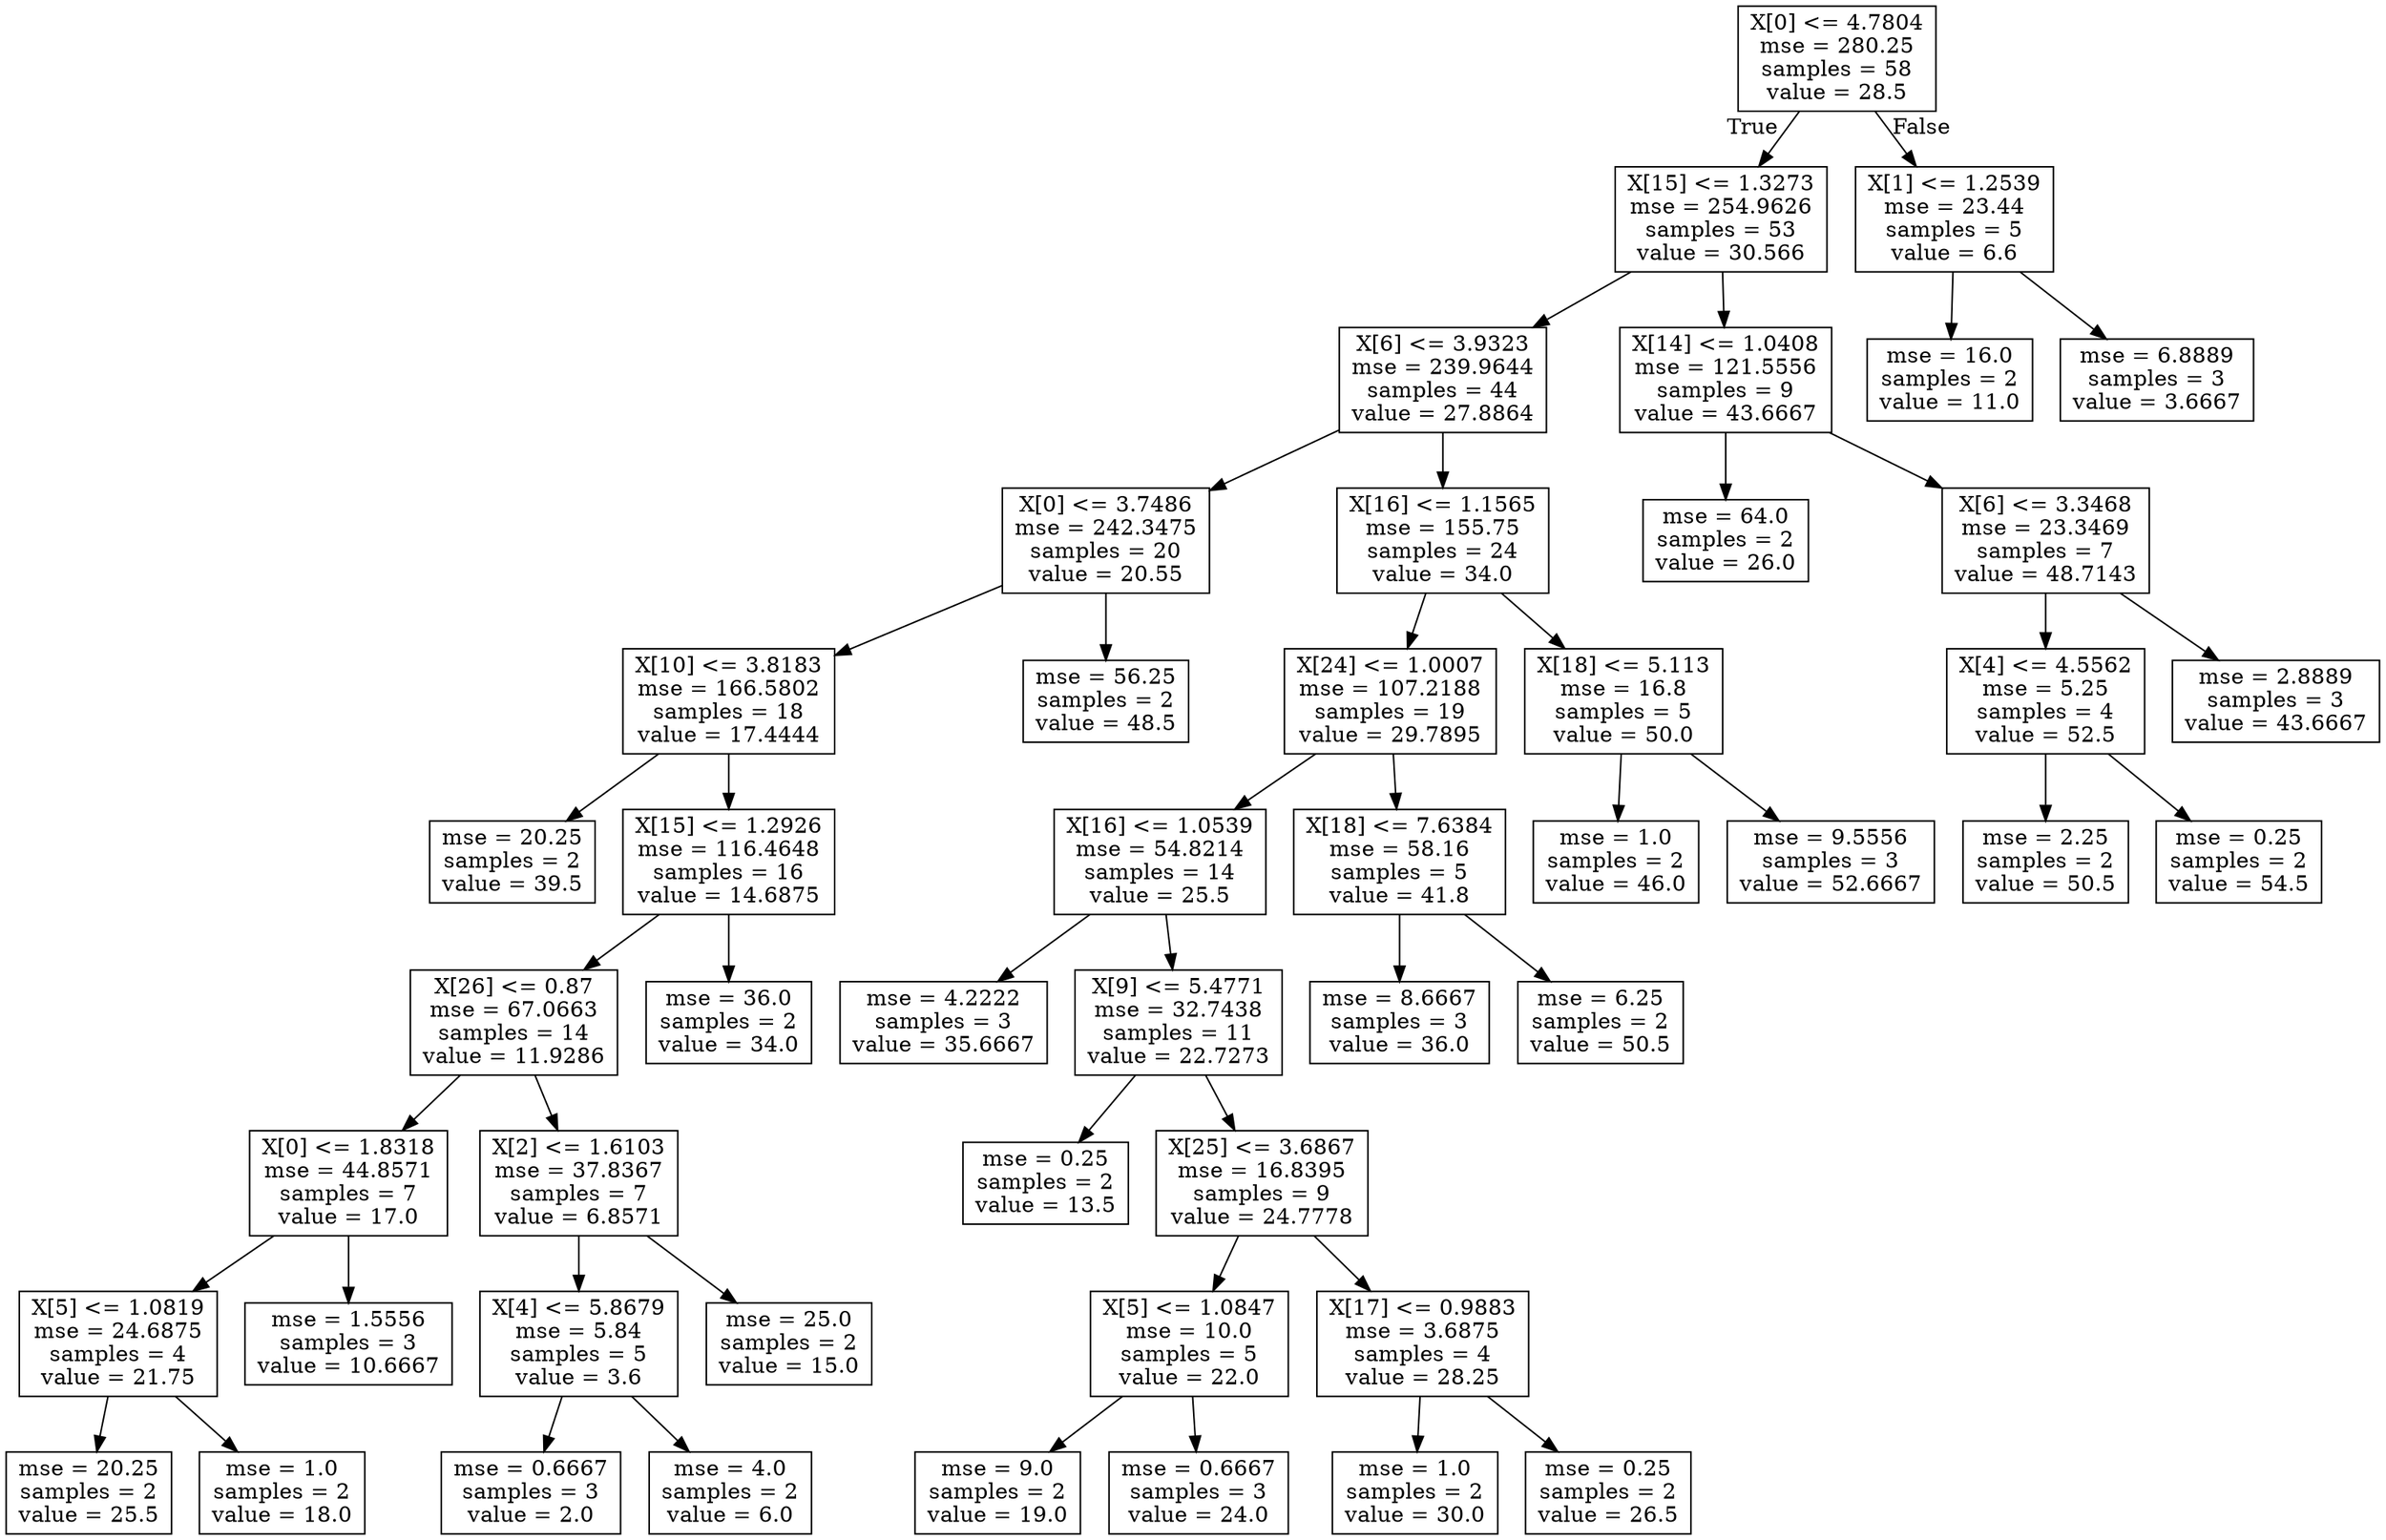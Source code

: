 digraph Tree {
node [shape=box] ;
0 [label="X[0] <= 4.7804\nmse = 280.25\nsamples = 58\nvalue = 28.5"] ;
1 [label="X[15] <= 1.3273\nmse = 254.9626\nsamples = 53\nvalue = 30.566"] ;
0 -> 1 [labeldistance=2.5, labelangle=45, headlabel="True"] ;
2 [label="X[6] <= 3.9323\nmse = 239.9644\nsamples = 44\nvalue = 27.8864"] ;
1 -> 2 ;
3 [label="X[0] <= 3.7486\nmse = 242.3475\nsamples = 20\nvalue = 20.55"] ;
2 -> 3 ;
4 [label="X[10] <= 3.8183\nmse = 166.5802\nsamples = 18\nvalue = 17.4444"] ;
3 -> 4 ;
5 [label="mse = 20.25\nsamples = 2\nvalue = 39.5"] ;
4 -> 5 ;
6 [label="X[15] <= 1.2926\nmse = 116.4648\nsamples = 16\nvalue = 14.6875"] ;
4 -> 6 ;
7 [label="X[26] <= 0.87\nmse = 67.0663\nsamples = 14\nvalue = 11.9286"] ;
6 -> 7 ;
8 [label="X[0] <= 1.8318\nmse = 44.8571\nsamples = 7\nvalue = 17.0"] ;
7 -> 8 ;
9 [label="X[5] <= 1.0819\nmse = 24.6875\nsamples = 4\nvalue = 21.75"] ;
8 -> 9 ;
10 [label="mse = 20.25\nsamples = 2\nvalue = 25.5"] ;
9 -> 10 ;
11 [label="mse = 1.0\nsamples = 2\nvalue = 18.0"] ;
9 -> 11 ;
12 [label="mse = 1.5556\nsamples = 3\nvalue = 10.6667"] ;
8 -> 12 ;
13 [label="X[2] <= 1.6103\nmse = 37.8367\nsamples = 7\nvalue = 6.8571"] ;
7 -> 13 ;
14 [label="X[4] <= 5.8679\nmse = 5.84\nsamples = 5\nvalue = 3.6"] ;
13 -> 14 ;
15 [label="mse = 0.6667\nsamples = 3\nvalue = 2.0"] ;
14 -> 15 ;
16 [label="mse = 4.0\nsamples = 2\nvalue = 6.0"] ;
14 -> 16 ;
17 [label="mse = 25.0\nsamples = 2\nvalue = 15.0"] ;
13 -> 17 ;
18 [label="mse = 36.0\nsamples = 2\nvalue = 34.0"] ;
6 -> 18 ;
19 [label="mse = 56.25\nsamples = 2\nvalue = 48.5"] ;
3 -> 19 ;
20 [label="X[16] <= 1.1565\nmse = 155.75\nsamples = 24\nvalue = 34.0"] ;
2 -> 20 ;
21 [label="X[24] <= 1.0007\nmse = 107.2188\nsamples = 19\nvalue = 29.7895"] ;
20 -> 21 ;
22 [label="X[16] <= 1.0539\nmse = 54.8214\nsamples = 14\nvalue = 25.5"] ;
21 -> 22 ;
23 [label="mse = 4.2222\nsamples = 3\nvalue = 35.6667"] ;
22 -> 23 ;
24 [label="X[9] <= 5.4771\nmse = 32.7438\nsamples = 11\nvalue = 22.7273"] ;
22 -> 24 ;
25 [label="mse = 0.25\nsamples = 2\nvalue = 13.5"] ;
24 -> 25 ;
26 [label="X[25] <= 3.6867\nmse = 16.8395\nsamples = 9\nvalue = 24.7778"] ;
24 -> 26 ;
27 [label="X[5] <= 1.0847\nmse = 10.0\nsamples = 5\nvalue = 22.0"] ;
26 -> 27 ;
28 [label="mse = 9.0\nsamples = 2\nvalue = 19.0"] ;
27 -> 28 ;
29 [label="mse = 0.6667\nsamples = 3\nvalue = 24.0"] ;
27 -> 29 ;
30 [label="X[17] <= 0.9883\nmse = 3.6875\nsamples = 4\nvalue = 28.25"] ;
26 -> 30 ;
31 [label="mse = 1.0\nsamples = 2\nvalue = 30.0"] ;
30 -> 31 ;
32 [label="mse = 0.25\nsamples = 2\nvalue = 26.5"] ;
30 -> 32 ;
33 [label="X[18] <= 7.6384\nmse = 58.16\nsamples = 5\nvalue = 41.8"] ;
21 -> 33 ;
34 [label="mse = 8.6667\nsamples = 3\nvalue = 36.0"] ;
33 -> 34 ;
35 [label="mse = 6.25\nsamples = 2\nvalue = 50.5"] ;
33 -> 35 ;
36 [label="X[18] <= 5.113\nmse = 16.8\nsamples = 5\nvalue = 50.0"] ;
20 -> 36 ;
37 [label="mse = 1.0\nsamples = 2\nvalue = 46.0"] ;
36 -> 37 ;
38 [label="mse = 9.5556\nsamples = 3\nvalue = 52.6667"] ;
36 -> 38 ;
39 [label="X[14] <= 1.0408\nmse = 121.5556\nsamples = 9\nvalue = 43.6667"] ;
1 -> 39 ;
40 [label="mse = 64.0\nsamples = 2\nvalue = 26.0"] ;
39 -> 40 ;
41 [label="X[6] <= 3.3468\nmse = 23.3469\nsamples = 7\nvalue = 48.7143"] ;
39 -> 41 ;
42 [label="X[4] <= 4.5562\nmse = 5.25\nsamples = 4\nvalue = 52.5"] ;
41 -> 42 ;
43 [label="mse = 2.25\nsamples = 2\nvalue = 50.5"] ;
42 -> 43 ;
44 [label="mse = 0.25\nsamples = 2\nvalue = 54.5"] ;
42 -> 44 ;
45 [label="mse = 2.8889\nsamples = 3\nvalue = 43.6667"] ;
41 -> 45 ;
46 [label="X[1] <= 1.2539\nmse = 23.44\nsamples = 5\nvalue = 6.6"] ;
0 -> 46 [labeldistance=2.5, labelangle=-45, headlabel="False"] ;
47 [label="mse = 16.0\nsamples = 2\nvalue = 11.0"] ;
46 -> 47 ;
48 [label="mse = 6.8889\nsamples = 3\nvalue = 3.6667"] ;
46 -> 48 ;
}